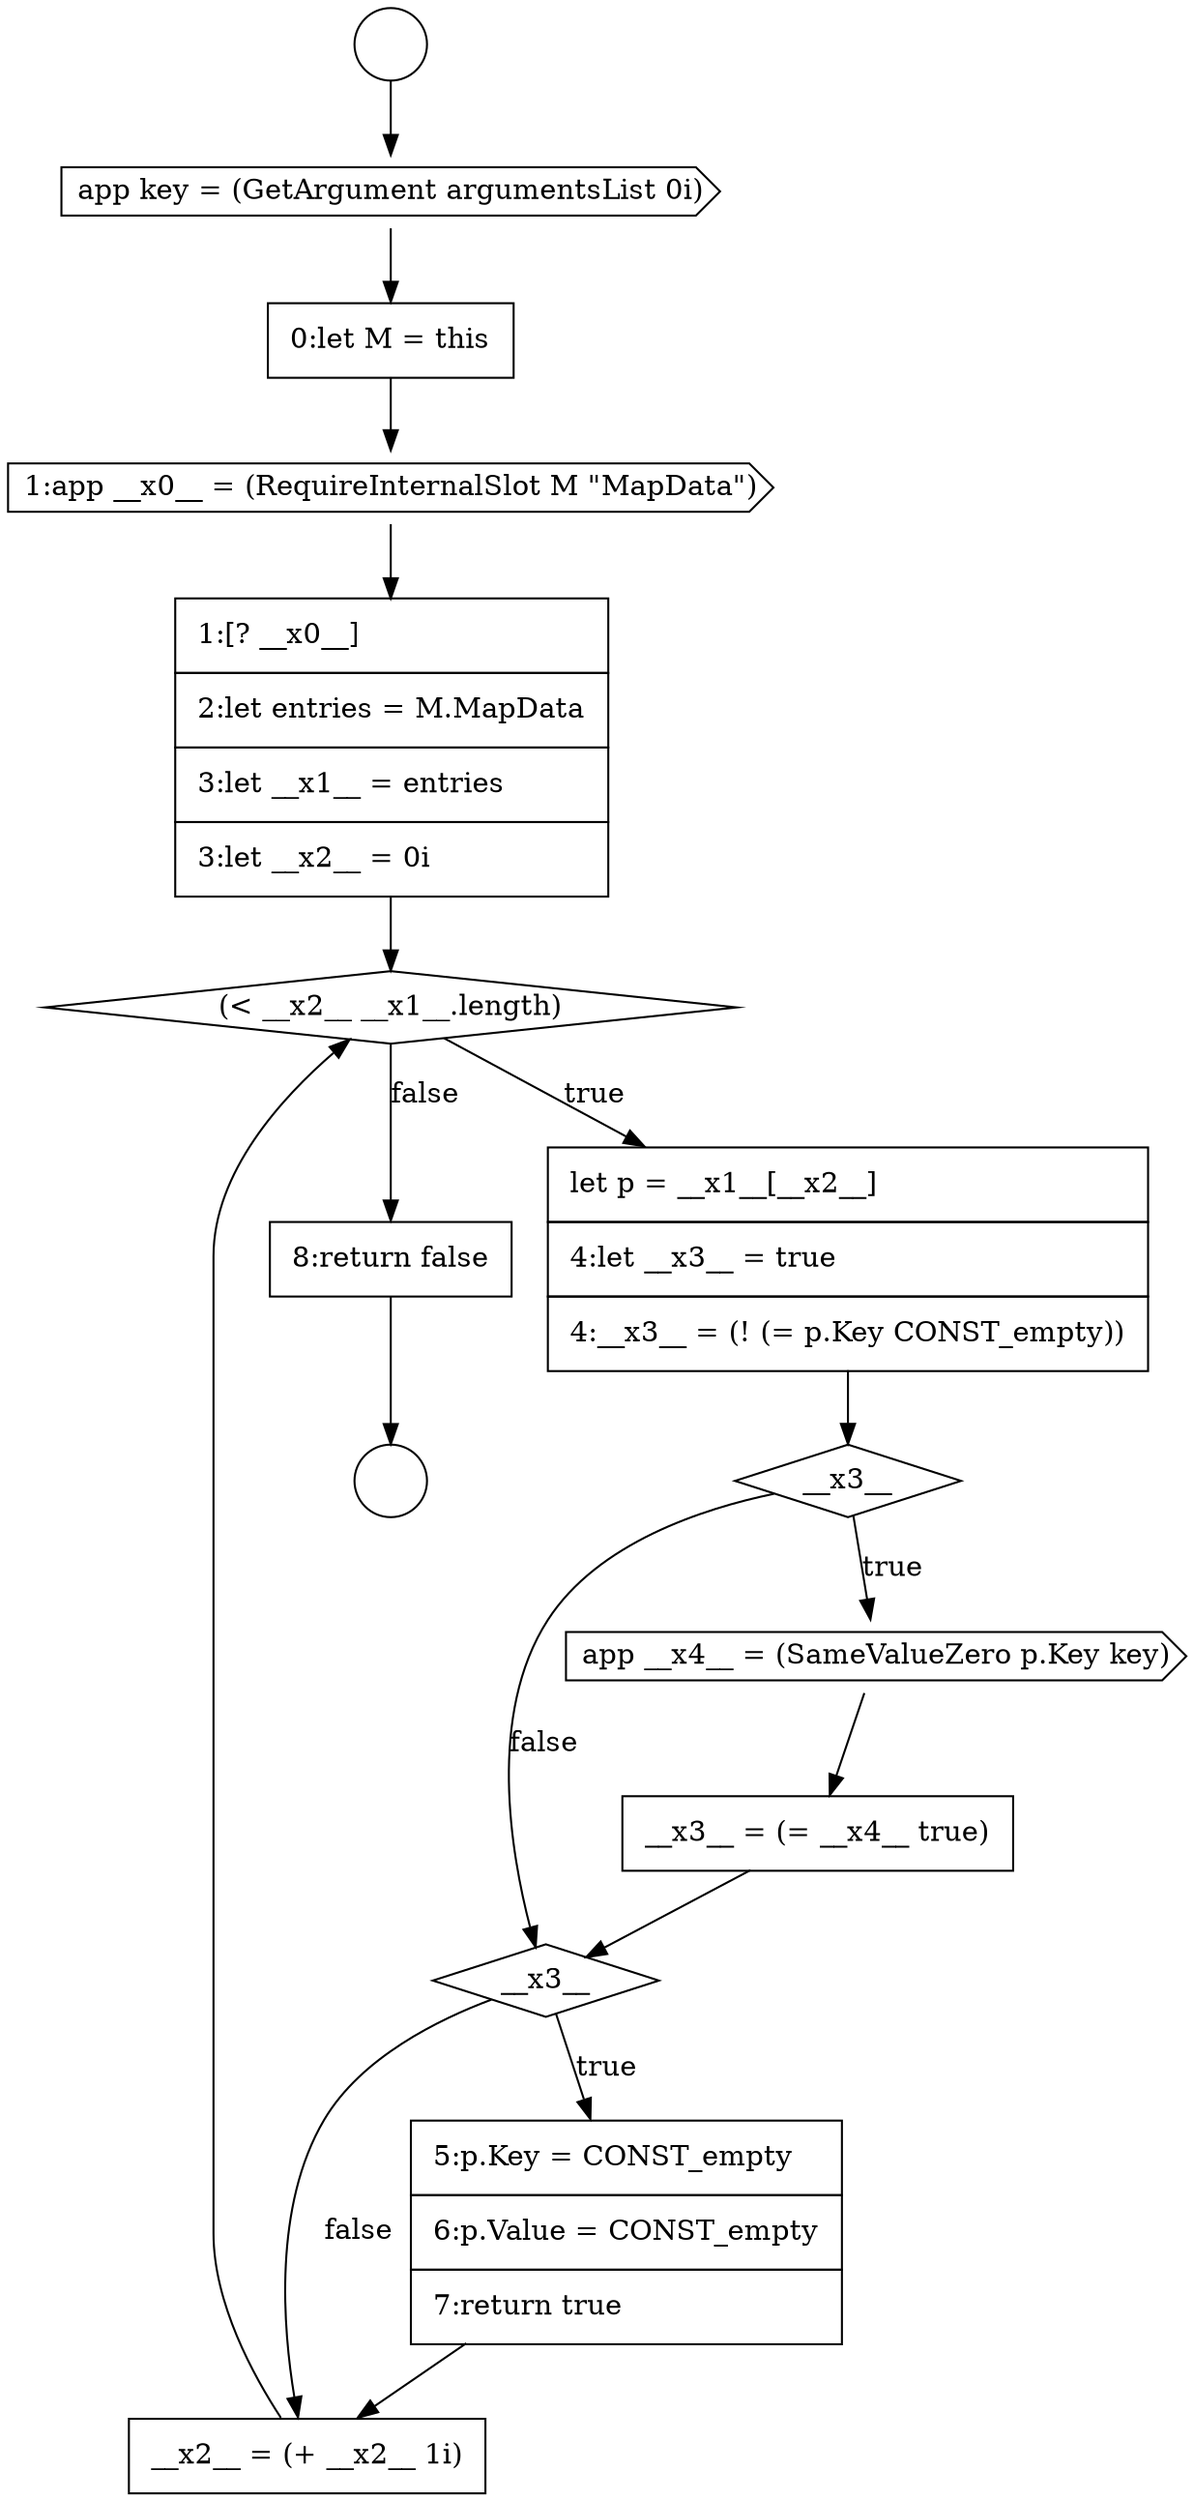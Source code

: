 digraph {
  node16849 [shape=cds, label=<<font color="black">app key = (GetArgument argumentsList 0i)</font>> color="black" fillcolor="white" style=filled]
  node16858 [shape=diamond, label=<<font color="black">__x3__</font>> color="black" fillcolor="white" style=filled]
  node16861 [shape=none, margin=0, label=<<font color="black">
    <table border="0" cellborder="1" cellspacing="0" cellpadding="10">
      <tr><td align="left">8:return false</td></tr>
    </table>
  </font>> color="black" fillcolor="white" style=filled]
  node16850 [shape=none, margin=0, label=<<font color="black">
    <table border="0" cellborder="1" cellspacing="0" cellpadding="10">
      <tr><td align="left">0:let M = this</td></tr>
    </table>
  </font>> color="black" fillcolor="white" style=filled]
  node16847 [shape=circle label=" " color="black" fillcolor="white" style=filled]
  node16854 [shape=none, margin=0, label=<<font color="black">
    <table border="0" cellborder="1" cellspacing="0" cellpadding="10">
      <tr><td align="left">let p = __x1__[__x2__]</td></tr>
      <tr><td align="left">4:let __x3__ = true</td></tr>
      <tr><td align="left">4:__x3__ = (! (= p.Key CONST_empty))</td></tr>
    </table>
  </font>> color="black" fillcolor="white" style=filled]
  node16857 [shape=none, margin=0, label=<<font color="black">
    <table border="0" cellborder="1" cellspacing="0" cellpadding="10">
      <tr><td align="left">__x3__ = (= __x4__ true)</td></tr>
    </table>
  </font>> color="black" fillcolor="white" style=filled]
  node16855 [shape=diamond, label=<<font color="black">__x3__</font>> color="black" fillcolor="white" style=filled]
  node16851 [shape=cds, label=<<font color="black">1:app __x0__ = (RequireInternalSlot M &quot;MapData&quot;)</font>> color="black" fillcolor="white" style=filled]
  node16860 [shape=none, margin=0, label=<<font color="black">
    <table border="0" cellborder="1" cellspacing="0" cellpadding="10">
      <tr><td align="left">__x2__ = (+ __x2__ 1i)</td></tr>
    </table>
  </font>> color="black" fillcolor="white" style=filled]
  node16852 [shape=none, margin=0, label=<<font color="black">
    <table border="0" cellborder="1" cellspacing="0" cellpadding="10">
      <tr><td align="left">1:[? __x0__]</td></tr>
      <tr><td align="left">2:let entries = M.MapData</td></tr>
      <tr><td align="left">3:let __x1__ = entries</td></tr>
      <tr><td align="left">3:let __x2__ = 0i</td></tr>
    </table>
  </font>> color="black" fillcolor="white" style=filled]
  node16853 [shape=diamond, label=<<font color="black">(&lt; __x2__ __x1__.length)</font>> color="black" fillcolor="white" style=filled]
  node16848 [shape=circle label=" " color="black" fillcolor="white" style=filled]
  node16859 [shape=none, margin=0, label=<<font color="black">
    <table border="0" cellborder="1" cellspacing="0" cellpadding="10">
      <tr><td align="left">5:p.Key = CONST_empty</td></tr>
      <tr><td align="left">6:p.Value = CONST_empty</td></tr>
      <tr><td align="left">7:return true</td></tr>
    </table>
  </font>> color="black" fillcolor="white" style=filled]
  node16856 [shape=cds, label=<<font color="black">app __x4__ = (SameValueZero p.Key key)</font>> color="black" fillcolor="white" style=filled]
  node16853 -> node16854 [label=<<font color="black">true</font>> color="black"]
  node16853 -> node16861 [label=<<font color="black">false</font>> color="black"]
  node16859 -> node16860 [ color="black"]
  node16856 -> node16857 [ color="black"]
  node16857 -> node16858 [ color="black"]
  node16851 -> node16852 [ color="black"]
  node16849 -> node16850 [ color="black"]
  node16858 -> node16859 [label=<<font color="black">true</font>> color="black"]
  node16858 -> node16860 [label=<<font color="black">false</font>> color="black"]
  node16855 -> node16856 [label=<<font color="black">true</font>> color="black"]
  node16855 -> node16858 [label=<<font color="black">false</font>> color="black"]
  node16850 -> node16851 [ color="black"]
  node16852 -> node16853 [ color="black"]
  node16861 -> node16848 [ color="black"]
  node16847 -> node16849 [ color="black"]
  node16854 -> node16855 [ color="black"]
  node16860 -> node16853 [ color="black"]
}

